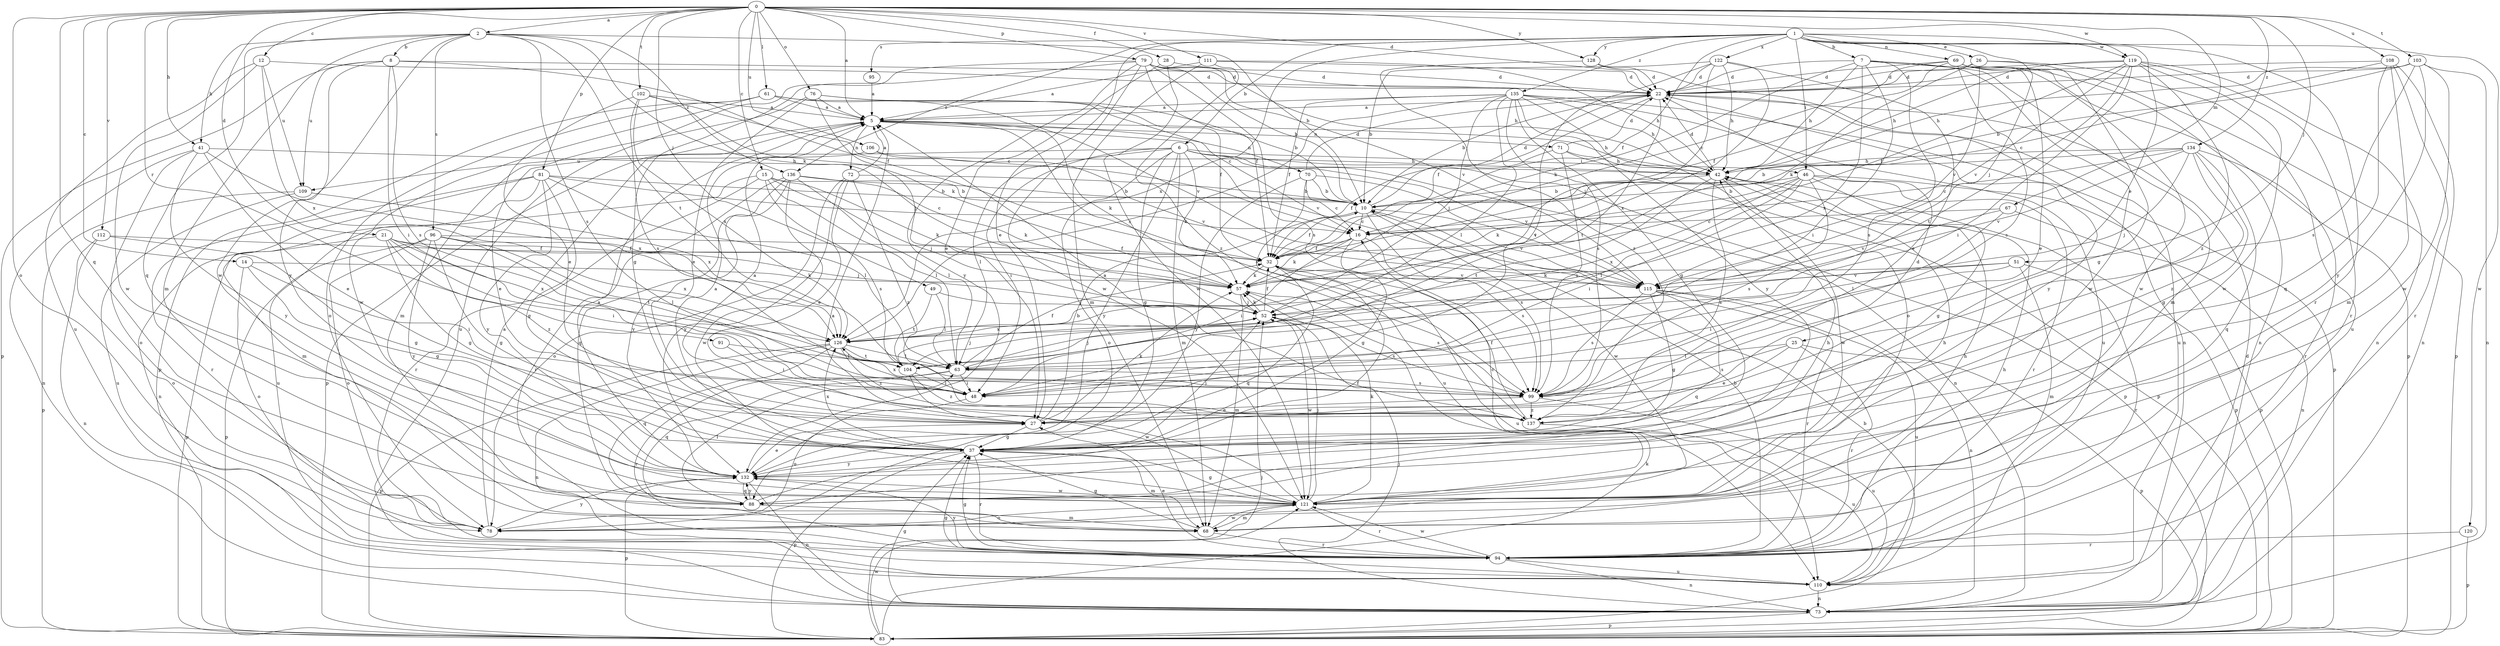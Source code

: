 strict digraph  {
0;
1;
2;
5;
6;
7;
8;
10;
12;
14;
15;
16;
21;
22;
25;
26;
27;
28;
32;
37;
41;
42;
46;
48;
49;
51;
52;
57;
61;
63;
67;
68;
69;
70;
71;
72;
73;
76;
78;
79;
81;
83;
88;
91;
94;
95;
96;
99;
102;
103;
104;
106;
108;
109;
110;
111;
112;
115;
119;
120;
121;
122;
126;
128;
132;
134;
135;
136;
137;
0 -> 2  [label=a];
0 -> 5  [label=a];
0 -> 12  [label=c];
0 -> 14  [label=c];
0 -> 15  [label=c];
0 -> 21  [label=d];
0 -> 22  [label=d];
0 -> 28  [label=f];
0 -> 41  [label=h];
0 -> 49  [label=j];
0 -> 51  [label=j];
0 -> 61  [label=l];
0 -> 67  [label=m];
0 -> 76  [label=o];
0 -> 78  [label=o];
0 -> 79  [label=p];
0 -> 81  [label=p];
0 -> 88  [label=q];
0 -> 91  [label=r];
0 -> 102  [label=t];
0 -> 103  [label=t];
0 -> 106  [label=u];
0 -> 108  [label=u];
0 -> 111  [label=v];
0 -> 112  [label=v];
0 -> 119  [label=w];
0 -> 128  [label=y];
0 -> 134  [label=z];
1 -> 6  [label=b];
1 -> 7  [label=b];
1 -> 25  [label=e];
1 -> 26  [label=e];
1 -> 27  [label=e];
1 -> 32  [label=f];
1 -> 46  [label=i];
1 -> 52  [label=j];
1 -> 69  [label=n];
1 -> 94  [label=r];
1 -> 95  [label=s];
1 -> 119  [label=w];
1 -> 120  [label=w];
1 -> 122  [label=x];
1 -> 126  [label=x];
1 -> 128  [label=y];
1 -> 135  [label=z];
1 -> 136  [label=z];
2 -> 8  [label=b];
2 -> 10  [label=b];
2 -> 41  [label=h];
2 -> 57  [label=k];
2 -> 68  [label=m];
2 -> 88  [label=q];
2 -> 96  [label=s];
2 -> 99  [label=s];
2 -> 104  [label=t];
2 -> 121  [label=w];
2 -> 136  [label=z];
5 -> 42  [label=h];
5 -> 57  [label=k];
5 -> 70  [label=n];
5 -> 71  [label=n];
5 -> 72  [label=n];
5 -> 83  [label=p];
5 -> 99  [label=s];
5 -> 115  [label=v];
6 -> 37  [label=g];
6 -> 46  [label=i];
6 -> 48  [label=i];
6 -> 57  [label=k];
6 -> 63  [label=l];
6 -> 68  [label=m];
6 -> 73  [label=n];
6 -> 78  [label=o];
6 -> 83  [label=p];
6 -> 109  [label=u];
6 -> 115  [label=v];
6 -> 132  [label=y];
7 -> 22  [label=d];
7 -> 42  [label=h];
7 -> 48  [label=i];
7 -> 57  [label=k];
7 -> 68  [label=m];
7 -> 83  [label=p];
7 -> 99  [label=s];
7 -> 121  [label=w];
7 -> 126  [label=x];
8 -> 22  [label=d];
8 -> 32  [label=f];
8 -> 48  [label=i];
8 -> 83  [label=p];
8 -> 99  [label=s];
8 -> 109  [label=u];
8 -> 132  [label=y];
10 -> 16  [label=c];
10 -> 22  [label=d];
10 -> 32  [label=f];
10 -> 99  [label=s];
10 -> 115  [label=v];
10 -> 121  [label=w];
12 -> 22  [label=d];
12 -> 109  [label=u];
12 -> 110  [label=u];
12 -> 121  [label=w];
12 -> 126  [label=x];
14 -> 37  [label=g];
14 -> 48  [label=i];
14 -> 57  [label=k];
14 -> 78  [label=o];
15 -> 10  [label=b];
15 -> 52  [label=j];
15 -> 57  [label=k];
15 -> 63  [label=l];
15 -> 94  [label=r];
15 -> 99  [label=s];
15 -> 110  [label=u];
16 -> 32  [label=f];
16 -> 37  [label=g];
16 -> 48  [label=i];
16 -> 57  [label=k];
16 -> 99  [label=s];
21 -> 32  [label=f];
21 -> 37  [label=g];
21 -> 48  [label=i];
21 -> 52  [label=j];
21 -> 83  [label=p];
21 -> 126  [label=x];
21 -> 137  [label=z];
22 -> 5  [label=a];
22 -> 10  [label=b];
22 -> 32  [label=f];
22 -> 104  [label=t];
22 -> 110  [label=u];
22 -> 132  [label=y];
25 -> 27  [label=e];
25 -> 63  [label=l];
25 -> 83  [label=p];
25 -> 94  [label=r];
25 -> 99  [label=s];
26 -> 22  [label=d];
26 -> 37  [label=g];
26 -> 57  [label=k];
26 -> 110  [label=u];
26 -> 115  [label=v];
27 -> 5  [label=a];
27 -> 10  [label=b];
27 -> 37  [label=g];
27 -> 57  [label=k];
28 -> 22  [label=d];
28 -> 27  [label=e];
28 -> 121  [label=w];
32 -> 57  [label=k];
32 -> 88  [label=q];
32 -> 110  [label=u];
32 -> 115  [label=v];
37 -> 5  [label=a];
37 -> 52  [label=j];
37 -> 68  [label=m];
37 -> 83  [label=p];
37 -> 94  [label=r];
37 -> 126  [label=x];
37 -> 132  [label=y];
41 -> 27  [label=e];
41 -> 42  [label=h];
41 -> 73  [label=n];
41 -> 78  [label=o];
41 -> 126  [label=x];
41 -> 132  [label=y];
42 -> 10  [label=b];
42 -> 22  [label=d];
42 -> 83  [label=p];
42 -> 104  [label=t];
42 -> 121  [label=w];
42 -> 137  [label=z];
46 -> 10  [label=b];
46 -> 37  [label=g];
46 -> 48  [label=i];
46 -> 57  [label=k];
46 -> 63  [label=l];
46 -> 83  [label=p];
46 -> 94  [label=r];
46 -> 99  [label=s];
46 -> 126  [label=x];
48 -> 78  [label=o];
48 -> 126  [label=x];
49 -> 52  [label=j];
49 -> 63  [label=l];
49 -> 104  [label=t];
51 -> 48  [label=i];
51 -> 57  [label=k];
51 -> 68  [label=m];
51 -> 94  [label=r];
51 -> 115  [label=v];
52 -> 32  [label=f];
52 -> 57  [label=k];
52 -> 99  [label=s];
52 -> 121  [label=w];
52 -> 126  [label=x];
57 -> 52  [label=j];
57 -> 68  [label=m];
57 -> 99  [label=s];
61 -> 5  [label=a];
61 -> 16  [label=c];
61 -> 78  [label=o];
61 -> 83  [label=p];
61 -> 115  [label=v];
61 -> 121  [label=w];
63 -> 32  [label=f];
63 -> 48  [label=i];
63 -> 52  [label=j];
63 -> 88  [label=q];
63 -> 94  [label=r];
63 -> 99  [label=s];
67 -> 16  [label=c];
67 -> 63  [label=l];
67 -> 73  [label=n];
67 -> 115  [label=v];
68 -> 37  [label=g];
68 -> 94  [label=r];
68 -> 121  [label=w];
69 -> 16  [label=c];
69 -> 22  [label=d];
69 -> 27  [label=e];
69 -> 32  [label=f];
69 -> 73  [label=n];
69 -> 83  [label=p];
69 -> 99  [label=s];
69 -> 121  [label=w];
70 -> 10  [label=b];
70 -> 16  [label=c];
70 -> 22  [label=d];
70 -> 110  [label=u];
70 -> 115  [label=v];
70 -> 132  [label=y];
71 -> 22  [label=d];
71 -> 32  [label=f];
71 -> 42  [label=h];
71 -> 83  [label=p];
71 -> 99  [label=s];
72 -> 5  [label=a];
72 -> 10  [label=b];
72 -> 27  [label=e];
72 -> 78  [label=o];
72 -> 132  [label=y];
72 -> 137  [label=z];
73 -> 22  [label=d];
73 -> 37  [label=g];
73 -> 52  [label=j];
73 -> 83  [label=p];
76 -> 5  [label=a];
76 -> 10  [label=b];
76 -> 27  [label=e];
76 -> 32  [label=f];
76 -> 52  [label=j];
76 -> 68  [label=m];
78 -> 5  [label=a];
78 -> 42  [label=h];
78 -> 132  [label=y];
79 -> 10  [label=b];
79 -> 22  [label=d];
79 -> 32  [label=f];
79 -> 37  [label=g];
79 -> 42  [label=h];
79 -> 99  [label=s];
79 -> 110  [label=u];
79 -> 115  [label=v];
79 -> 121  [label=w];
79 -> 132  [label=y];
81 -> 10  [label=b];
81 -> 16  [label=c];
81 -> 37  [label=g];
81 -> 63  [label=l];
81 -> 68  [label=m];
81 -> 73  [label=n];
81 -> 94  [label=r];
81 -> 132  [label=y];
83 -> 10  [label=b];
83 -> 52  [label=j];
83 -> 57  [label=k];
83 -> 121  [label=w];
88 -> 32  [label=f];
88 -> 42  [label=h];
88 -> 63  [label=l];
88 -> 68  [label=m];
88 -> 132  [label=y];
91 -> 48  [label=i];
91 -> 63  [label=l];
94 -> 10  [label=b];
94 -> 27  [label=e];
94 -> 37  [label=g];
94 -> 42  [label=h];
94 -> 73  [label=n];
94 -> 110  [label=u];
94 -> 121  [label=w];
94 -> 132  [label=y];
95 -> 5  [label=a];
96 -> 32  [label=f];
96 -> 37  [label=g];
96 -> 63  [label=l];
96 -> 78  [label=o];
96 -> 83  [label=p];
96 -> 104  [label=t];
96 -> 126  [label=x];
96 -> 132  [label=y];
99 -> 27  [label=e];
99 -> 110  [label=u];
99 -> 137  [label=z];
102 -> 5  [label=a];
102 -> 16  [label=c];
102 -> 27  [label=e];
102 -> 57  [label=k];
102 -> 99  [label=s];
102 -> 126  [label=x];
103 -> 10  [label=b];
103 -> 22  [label=d];
103 -> 42  [label=h];
103 -> 73  [label=n];
103 -> 99  [label=s];
103 -> 121  [label=w];
103 -> 132  [label=y];
104 -> 48  [label=i];
104 -> 52  [label=j];
104 -> 121  [label=w];
104 -> 137  [label=z];
106 -> 27  [label=e];
106 -> 42  [label=h];
106 -> 115  [label=v];
108 -> 16  [label=c];
108 -> 22  [label=d];
108 -> 68  [label=m];
108 -> 73  [label=n];
108 -> 88  [label=q];
108 -> 94  [label=r];
109 -> 83  [label=p];
109 -> 110  [label=u];
109 -> 126  [label=x];
110 -> 37  [label=g];
110 -> 73  [label=n];
111 -> 5  [label=a];
111 -> 22  [label=d];
111 -> 42  [label=h];
111 -> 68  [label=m];
111 -> 137  [label=z];
112 -> 32  [label=f];
112 -> 37  [label=g];
112 -> 73  [label=n];
112 -> 78  [label=o];
115 -> 37  [label=g];
115 -> 73  [label=n];
115 -> 88  [label=q];
115 -> 94  [label=r];
115 -> 99  [label=s];
115 -> 110  [label=u];
119 -> 22  [label=d];
119 -> 32  [label=f];
119 -> 42  [label=h];
119 -> 48  [label=i];
119 -> 73  [label=n];
119 -> 94  [label=r];
119 -> 104  [label=t];
119 -> 115  [label=v];
119 -> 121  [label=w];
119 -> 137  [label=z];
120 -> 83  [label=p];
120 -> 94  [label=r];
121 -> 5  [label=a];
121 -> 16  [label=c];
121 -> 37  [label=g];
121 -> 42  [label=h];
121 -> 52  [label=j];
121 -> 57  [label=k];
121 -> 68  [label=m];
121 -> 78  [label=o];
121 -> 94  [label=r];
122 -> 10  [label=b];
122 -> 22  [label=d];
122 -> 27  [label=e];
122 -> 42  [label=h];
122 -> 48  [label=i];
122 -> 52  [label=j];
122 -> 126  [label=x];
126 -> 63  [label=l];
126 -> 73  [label=n];
126 -> 83  [label=p];
126 -> 88  [label=q];
126 -> 104  [label=t];
126 -> 137  [label=z];
128 -> 22  [label=d];
128 -> 73  [label=n];
128 -> 137  [label=z];
132 -> 5  [label=a];
132 -> 27  [label=e];
132 -> 73  [label=n];
132 -> 83  [label=p];
132 -> 88  [label=q];
132 -> 121  [label=w];
134 -> 10  [label=b];
134 -> 16  [label=c];
134 -> 37  [label=g];
134 -> 42  [label=h];
134 -> 52  [label=j];
134 -> 88  [label=q];
134 -> 94  [label=r];
134 -> 115  [label=v];
134 -> 137  [label=z];
135 -> 5  [label=a];
135 -> 32  [label=f];
135 -> 37  [label=g];
135 -> 42  [label=h];
135 -> 52  [label=j];
135 -> 63  [label=l];
135 -> 78  [label=o];
135 -> 83  [label=p];
135 -> 99  [label=s];
135 -> 110  [label=u];
135 -> 126  [label=x];
135 -> 132  [label=y];
136 -> 10  [label=b];
136 -> 57  [label=k];
136 -> 63  [label=l];
136 -> 88  [label=q];
136 -> 94  [label=r];
136 -> 121  [label=w];
136 -> 132  [label=y];
137 -> 5  [label=a];
137 -> 22  [label=d];
137 -> 32  [label=f];
137 -> 110  [label=u];
}
